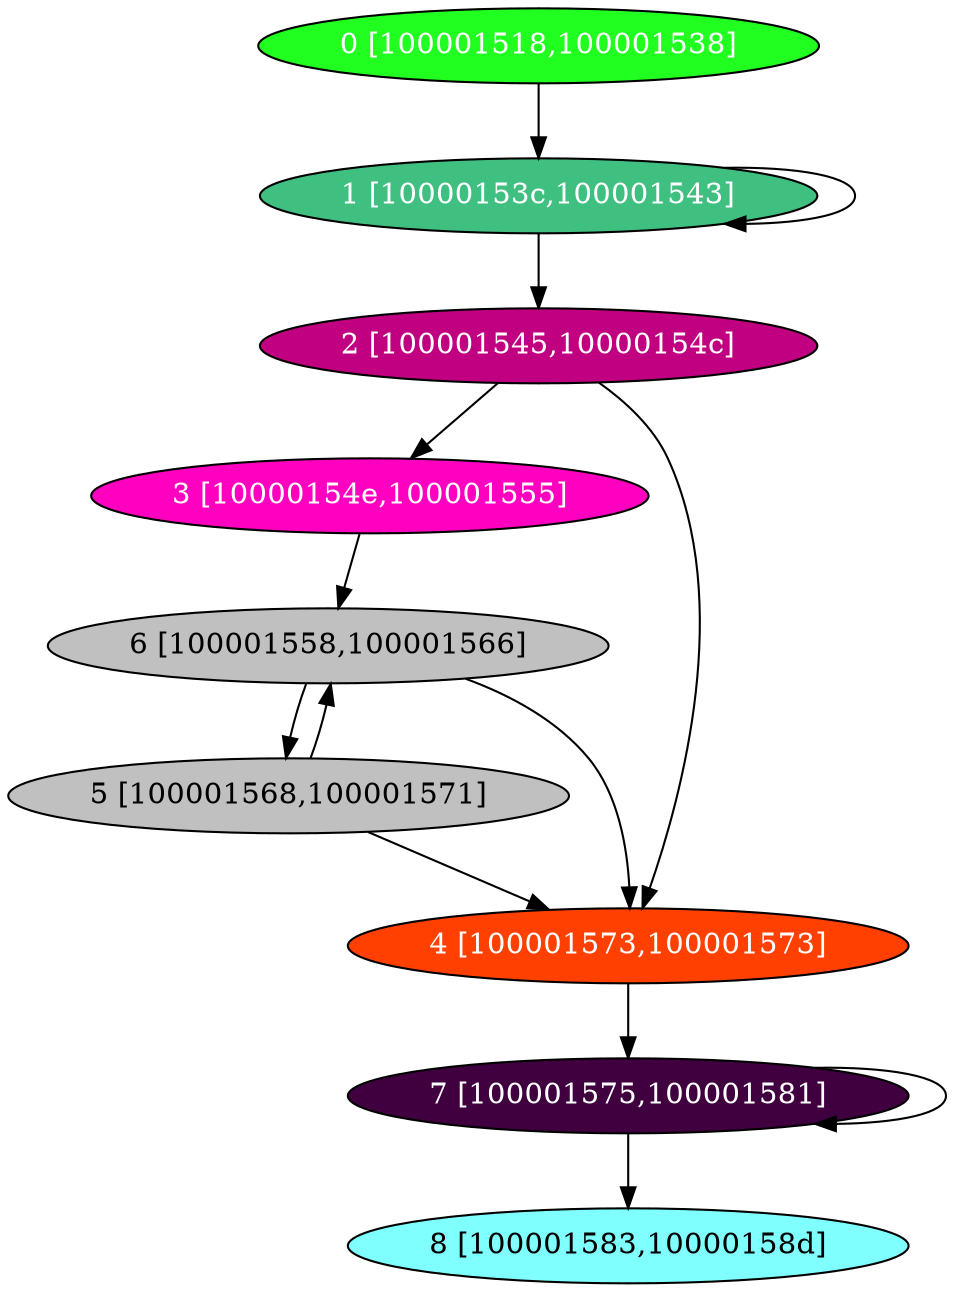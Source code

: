 diGraph hexdump{
	hexdump_0  [style=filled fillcolor="#20FF20" fontcolor="#ffffff" shape=oval label="0 [100001518,100001538]"]
	hexdump_1  [style=filled fillcolor="#40C080" fontcolor="#ffffff" shape=oval label="1 [10000153c,100001543]"]
	hexdump_2  [style=filled fillcolor="#C00080" fontcolor="#ffffff" shape=oval label="2 [100001545,10000154c]"]
	hexdump_3  [style=filled fillcolor="#FF00C0" fontcolor="#ffffff" shape=oval label="3 [10000154e,100001555]"]
	hexdump_4  [style=filled fillcolor="#FF4000" fontcolor="#ffffff" shape=oval label="4 [100001573,100001573]"]
	hexdump_5  [style=filled fillcolor="#C0C0C0" fontcolor="#000000" shape=oval label="5 [100001568,100001571]"]
	hexdump_6  [style=filled fillcolor="#C0C0C0" fontcolor="#000000" shape=oval label="6 [100001558,100001566]"]
	hexdump_7  [style=filled fillcolor="#400040" fontcolor="#ffffff" shape=oval label="7 [100001575,100001581]"]
	hexdump_8  [style=filled fillcolor="#80FFFF" fontcolor="#000000" shape=oval label="8 [100001583,10000158d]"]

	hexdump_0 -> hexdump_1
	hexdump_1 -> hexdump_1
	hexdump_1 -> hexdump_2
	hexdump_2 -> hexdump_3
	hexdump_2 -> hexdump_4
	hexdump_3 -> hexdump_6
	hexdump_4 -> hexdump_7
	hexdump_5 -> hexdump_4
	hexdump_5 -> hexdump_6
	hexdump_6 -> hexdump_4
	hexdump_6 -> hexdump_5
	hexdump_7 -> hexdump_7
	hexdump_7 -> hexdump_8
}